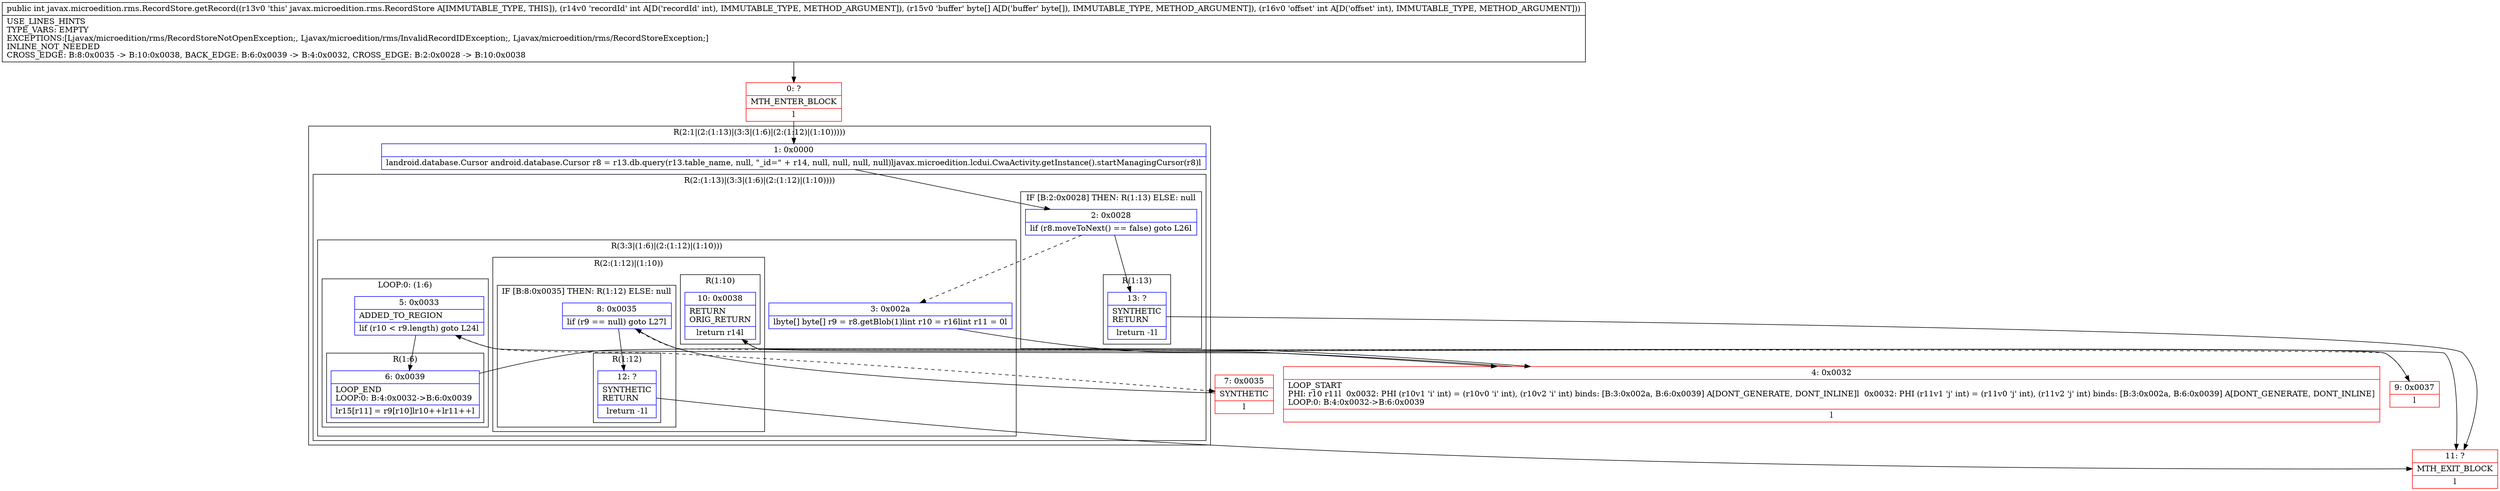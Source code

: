 digraph "CFG forjavax.microedition.rms.RecordStore.getRecord(I[BI)I" {
subgraph cluster_Region_1724363258 {
label = "R(2:1|(2:(1:13)|(3:3|(1:6)|(2:(1:12)|(1:10)))))";
node [shape=record,color=blue];
Node_1 [shape=record,label="{1\:\ 0x0000|landroid.database.Cursor android.database.Cursor r8 = r13.db.query(r13.table_name, null, \"_id=\" + r14, null, null, null, null)ljavax.microedition.lcdui.CwaActivity.getInstance().startManagingCursor(r8)l}"];
subgraph cluster_Region_792756582 {
label = "R(2:(1:13)|(3:3|(1:6)|(2:(1:12)|(1:10))))";
node [shape=record,color=blue];
subgraph cluster_IfRegion_1404611678 {
label = "IF [B:2:0x0028] THEN: R(1:13) ELSE: null";
node [shape=record,color=blue];
Node_2 [shape=record,label="{2\:\ 0x0028|lif (r8.moveToNext() == false) goto L26l}"];
subgraph cluster_Region_1526307546 {
label = "R(1:13)";
node [shape=record,color=blue];
Node_13 [shape=record,label="{13\:\ ?|SYNTHETIC\lRETURN\l|lreturn \-1l}"];
}
}
subgraph cluster_Region_825872439 {
label = "R(3:3|(1:6)|(2:(1:12)|(1:10)))";
node [shape=record,color=blue];
Node_3 [shape=record,label="{3\:\ 0x002a|lbyte[] byte[] r9 = r8.getBlob(1)lint r10 = r16lint r11 = 0l}"];
subgraph cluster_LoopRegion_1728843641 {
label = "LOOP:0: (1:6)";
node [shape=record,color=blue];
Node_5 [shape=record,label="{5\:\ 0x0033|ADDED_TO_REGION\l|lif (r10 \< r9.length) goto L24l}"];
subgraph cluster_Region_1008679427 {
label = "R(1:6)";
node [shape=record,color=blue];
Node_6 [shape=record,label="{6\:\ 0x0039|LOOP_END\lLOOP:0: B:4:0x0032\-\>B:6:0x0039\l|lr15[r11] = r9[r10]lr10++lr11++l}"];
}
}
subgraph cluster_Region_649017434 {
label = "R(2:(1:12)|(1:10))";
node [shape=record,color=blue];
subgraph cluster_IfRegion_710126466 {
label = "IF [B:8:0x0035] THEN: R(1:12) ELSE: null";
node [shape=record,color=blue];
Node_8 [shape=record,label="{8\:\ 0x0035|lif (r9 == null) goto L27l}"];
subgraph cluster_Region_350363641 {
label = "R(1:12)";
node [shape=record,color=blue];
Node_12 [shape=record,label="{12\:\ ?|SYNTHETIC\lRETURN\l|lreturn \-1l}"];
}
}
subgraph cluster_Region_1057159090 {
label = "R(1:10)";
node [shape=record,color=blue];
Node_10 [shape=record,label="{10\:\ 0x0038|RETURN\lORIG_RETURN\l|lreturn r14l}"];
}
}
}
}
}
Node_0 [shape=record,color=red,label="{0\:\ ?|MTH_ENTER_BLOCK\l|l}"];
Node_4 [shape=record,color=red,label="{4\:\ 0x0032|LOOP_START\lPHI: r10 r11l  0x0032: PHI (r10v1 'i' int) = (r10v0 'i' int), (r10v2 'i' int) binds: [B:3:0x002a, B:6:0x0039] A[DONT_GENERATE, DONT_INLINE]l  0x0032: PHI (r11v1 'j' int) = (r11v0 'j' int), (r11v2 'j' int) binds: [B:3:0x002a, B:6:0x0039] A[DONT_GENERATE, DONT_INLINE]\lLOOP:0: B:4:0x0032\-\>B:6:0x0039\l|l}"];
Node_7 [shape=record,color=red,label="{7\:\ 0x0035|SYNTHETIC\l|l}"];
Node_9 [shape=record,color=red,label="{9\:\ 0x0037|l}"];
Node_11 [shape=record,color=red,label="{11\:\ ?|MTH_EXIT_BLOCK\l|l}"];
MethodNode[shape=record,label="{public int javax.microedition.rms.RecordStore.getRecord((r13v0 'this' javax.microedition.rms.RecordStore A[IMMUTABLE_TYPE, THIS]), (r14v0 'recordId' int A[D('recordId' int), IMMUTABLE_TYPE, METHOD_ARGUMENT]), (r15v0 'buffer' byte[] A[D('buffer' byte[]), IMMUTABLE_TYPE, METHOD_ARGUMENT]), (r16v0 'offset' int A[D('offset' int), IMMUTABLE_TYPE, METHOD_ARGUMENT]))  | USE_LINES_HINTS\lTYPE_VARS: EMPTY\lEXCEPTIONS:[Ljavax\/microedition\/rms\/RecordStoreNotOpenException;, Ljavax\/microedition\/rms\/InvalidRecordIDException;, Ljavax\/microedition\/rms\/RecordStoreException;]\lINLINE_NOT_NEEDED\lCROSS_EDGE: B:8:0x0035 \-\> B:10:0x0038, BACK_EDGE: B:6:0x0039 \-\> B:4:0x0032, CROSS_EDGE: B:2:0x0028 \-\> B:10:0x0038\l}"];
MethodNode -> Node_0;
Node_1 -> Node_2;
Node_2 -> Node_3[style=dashed];
Node_2 -> Node_13;
Node_13 -> Node_11;
Node_3 -> Node_4;
Node_5 -> Node_6;
Node_5 -> Node_7[style=dashed];
Node_6 -> Node_4;
Node_8 -> Node_9[style=dashed];
Node_8 -> Node_12;
Node_12 -> Node_11;
Node_10 -> Node_11;
Node_0 -> Node_1;
Node_4 -> Node_5;
Node_7 -> Node_8;
Node_9 -> Node_10;
}

